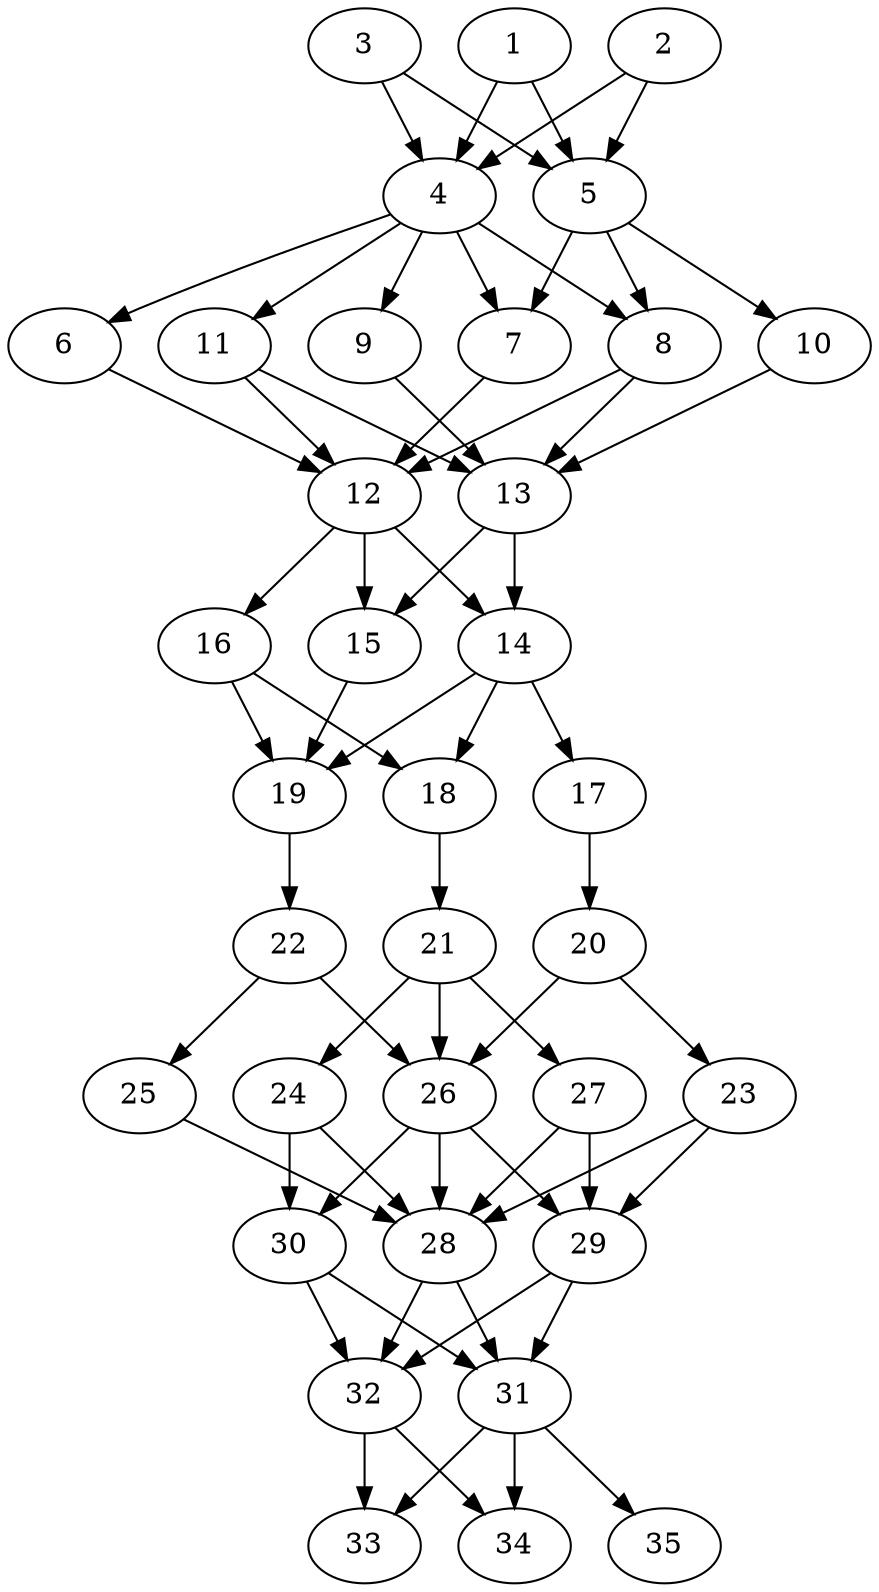 // DAG automatically generated by daggen at Thu Oct  3 14:05:36 2019
// ./daggen --dot -n 35 --ccr 0.4 --fat 0.5 --regular 0.5 --density 0.9 --mindata 5242880 --maxdata 52428800 
digraph G {
  1 [size="44328960", alpha="0.12", expect_size="17731584"] 
  1 -> 4 [size ="17731584"]
  1 -> 5 [size ="17731584"]
  2 [size="39360000", alpha="0.09", expect_size="15744000"] 
  2 -> 4 [size ="15744000"]
  2 -> 5 [size ="15744000"]
  3 [size="62510080", alpha="0.17", expect_size="25004032"] 
  3 -> 4 [size ="25004032"]
  3 -> 5 [size ="25004032"]
  4 [size="28761600", alpha="0.04", expect_size="11504640"] 
  4 -> 6 [size ="11504640"]
  4 -> 7 [size ="11504640"]
  4 -> 8 [size ="11504640"]
  4 -> 9 [size ="11504640"]
  4 -> 11 [size ="11504640"]
  5 [size="126346240", alpha="0.18", expect_size="50538496"] 
  5 -> 7 [size ="50538496"]
  5 -> 8 [size ="50538496"]
  5 -> 10 [size ="50538496"]
  6 [size="28753920", alpha="0.17", expect_size="11501568"] 
  6 -> 12 [size ="11501568"]
  7 [size="58088960", alpha="0.00", expect_size="23235584"] 
  7 -> 12 [size ="23235584"]
  8 [size="60515840", alpha="0.02", expect_size="24206336"] 
  8 -> 12 [size ="24206336"]
  8 -> 13 [size ="24206336"]
  9 [size="94069760", alpha="0.07", expect_size="37627904"] 
  9 -> 13 [size ="37627904"]
  10 [size="47019520", alpha="0.08", expect_size="18807808"] 
  10 -> 13 [size ="18807808"]
  11 [size="18798080", alpha="0.08", expect_size="7519232"] 
  11 -> 12 [size ="7519232"]
  11 -> 13 [size ="7519232"]
  12 [size="90936320", alpha="0.02", expect_size="36374528"] 
  12 -> 14 [size ="36374528"]
  12 -> 15 [size ="36374528"]
  12 -> 16 [size ="36374528"]
  13 [size="26088960", alpha="0.06", expect_size="10435584"] 
  13 -> 14 [size ="10435584"]
  13 -> 15 [size ="10435584"]
  14 [size="128755200", alpha="0.04", expect_size="51502080"] 
  14 -> 17 [size ="51502080"]
  14 -> 18 [size ="51502080"]
  14 -> 19 [size ="51502080"]
  15 [size="35258880", alpha="0.07", expect_size="14103552"] 
  15 -> 19 [size ="14103552"]
  16 [size="22607360", alpha="0.12", expect_size="9042944"] 
  16 -> 18 [size ="9042944"]
  16 -> 19 [size ="9042944"]
  17 [size="123507200", alpha="0.07", expect_size="49402880"] 
  17 -> 20 [size ="49402880"]
  18 [size="123898880", alpha="0.20", expect_size="49559552"] 
  18 -> 21 [size ="49559552"]
  19 [size="17566720", alpha="0.15", expect_size="7026688"] 
  19 -> 22 [size ="7026688"]
  20 [size="58291200", alpha="0.14", expect_size="23316480"] 
  20 -> 23 [size ="23316480"]
  20 -> 26 [size ="23316480"]
  21 [size="103170560", alpha="0.17", expect_size="41268224"] 
  21 -> 24 [size ="41268224"]
  21 -> 26 [size ="41268224"]
  21 -> 27 [size ="41268224"]
  22 [size="32719360", alpha="0.05", expect_size="13087744"] 
  22 -> 25 [size ="13087744"]
  22 -> 26 [size ="13087744"]
  23 [size="45859840", alpha="0.02", expect_size="18343936"] 
  23 -> 28 [size ="18343936"]
  23 -> 29 [size ="18343936"]
  24 [size="83796480", alpha="0.01", expect_size="33518592"] 
  24 -> 28 [size ="33518592"]
  24 -> 30 [size ="33518592"]
  25 [size="109624320", alpha="0.20", expect_size="43849728"] 
  25 -> 28 [size ="43849728"]
  26 [size="33487360", alpha="0.01", expect_size="13394944"] 
  26 -> 28 [size ="13394944"]
  26 -> 29 [size ="13394944"]
  26 -> 30 [size ="13394944"]
  27 [size="102292480", alpha="0.09", expect_size="40916992"] 
  27 -> 28 [size ="40916992"]
  27 -> 29 [size ="40916992"]
  28 [size="23457280", alpha="0.06", expect_size="9382912"] 
  28 -> 31 [size ="9382912"]
  28 -> 32 [size ="9382912"]
  29 [size="20641280", alpha="0.16", expect_size="8256512"] 
  29 -> 31 [size ="8256512"]
  29 -> 32 [size ="8256512"]
  30 [size="110167040", alpha="0.13", expect_size="44066816"] 
  30 -> 31 [size ="44066816"]
  30 -> 32 [size ="44066816"]
  31 [size="72368640", alpha="0.10", expect_size="28947456"] 
  31 -> 33 [size ="28947456"]
  31 -> 34 [size ="28947456"]
  31 -> 35 [size ="28947456"]
  32 [size="56437760", alpha="0.00", expect_size="22575104"] 
  32 -> 33 [size ="22575104"]
  32 -> 34 [size ="22575104"]
  33 [size="88627200", alpha="0.13", expect_size="35450880"] 
  34 [size="100377600", alpha="0.05", expect_size="40151040"] 
  35 [size="107343360", alpha="0.01", expect_size="42937344"] 
}

